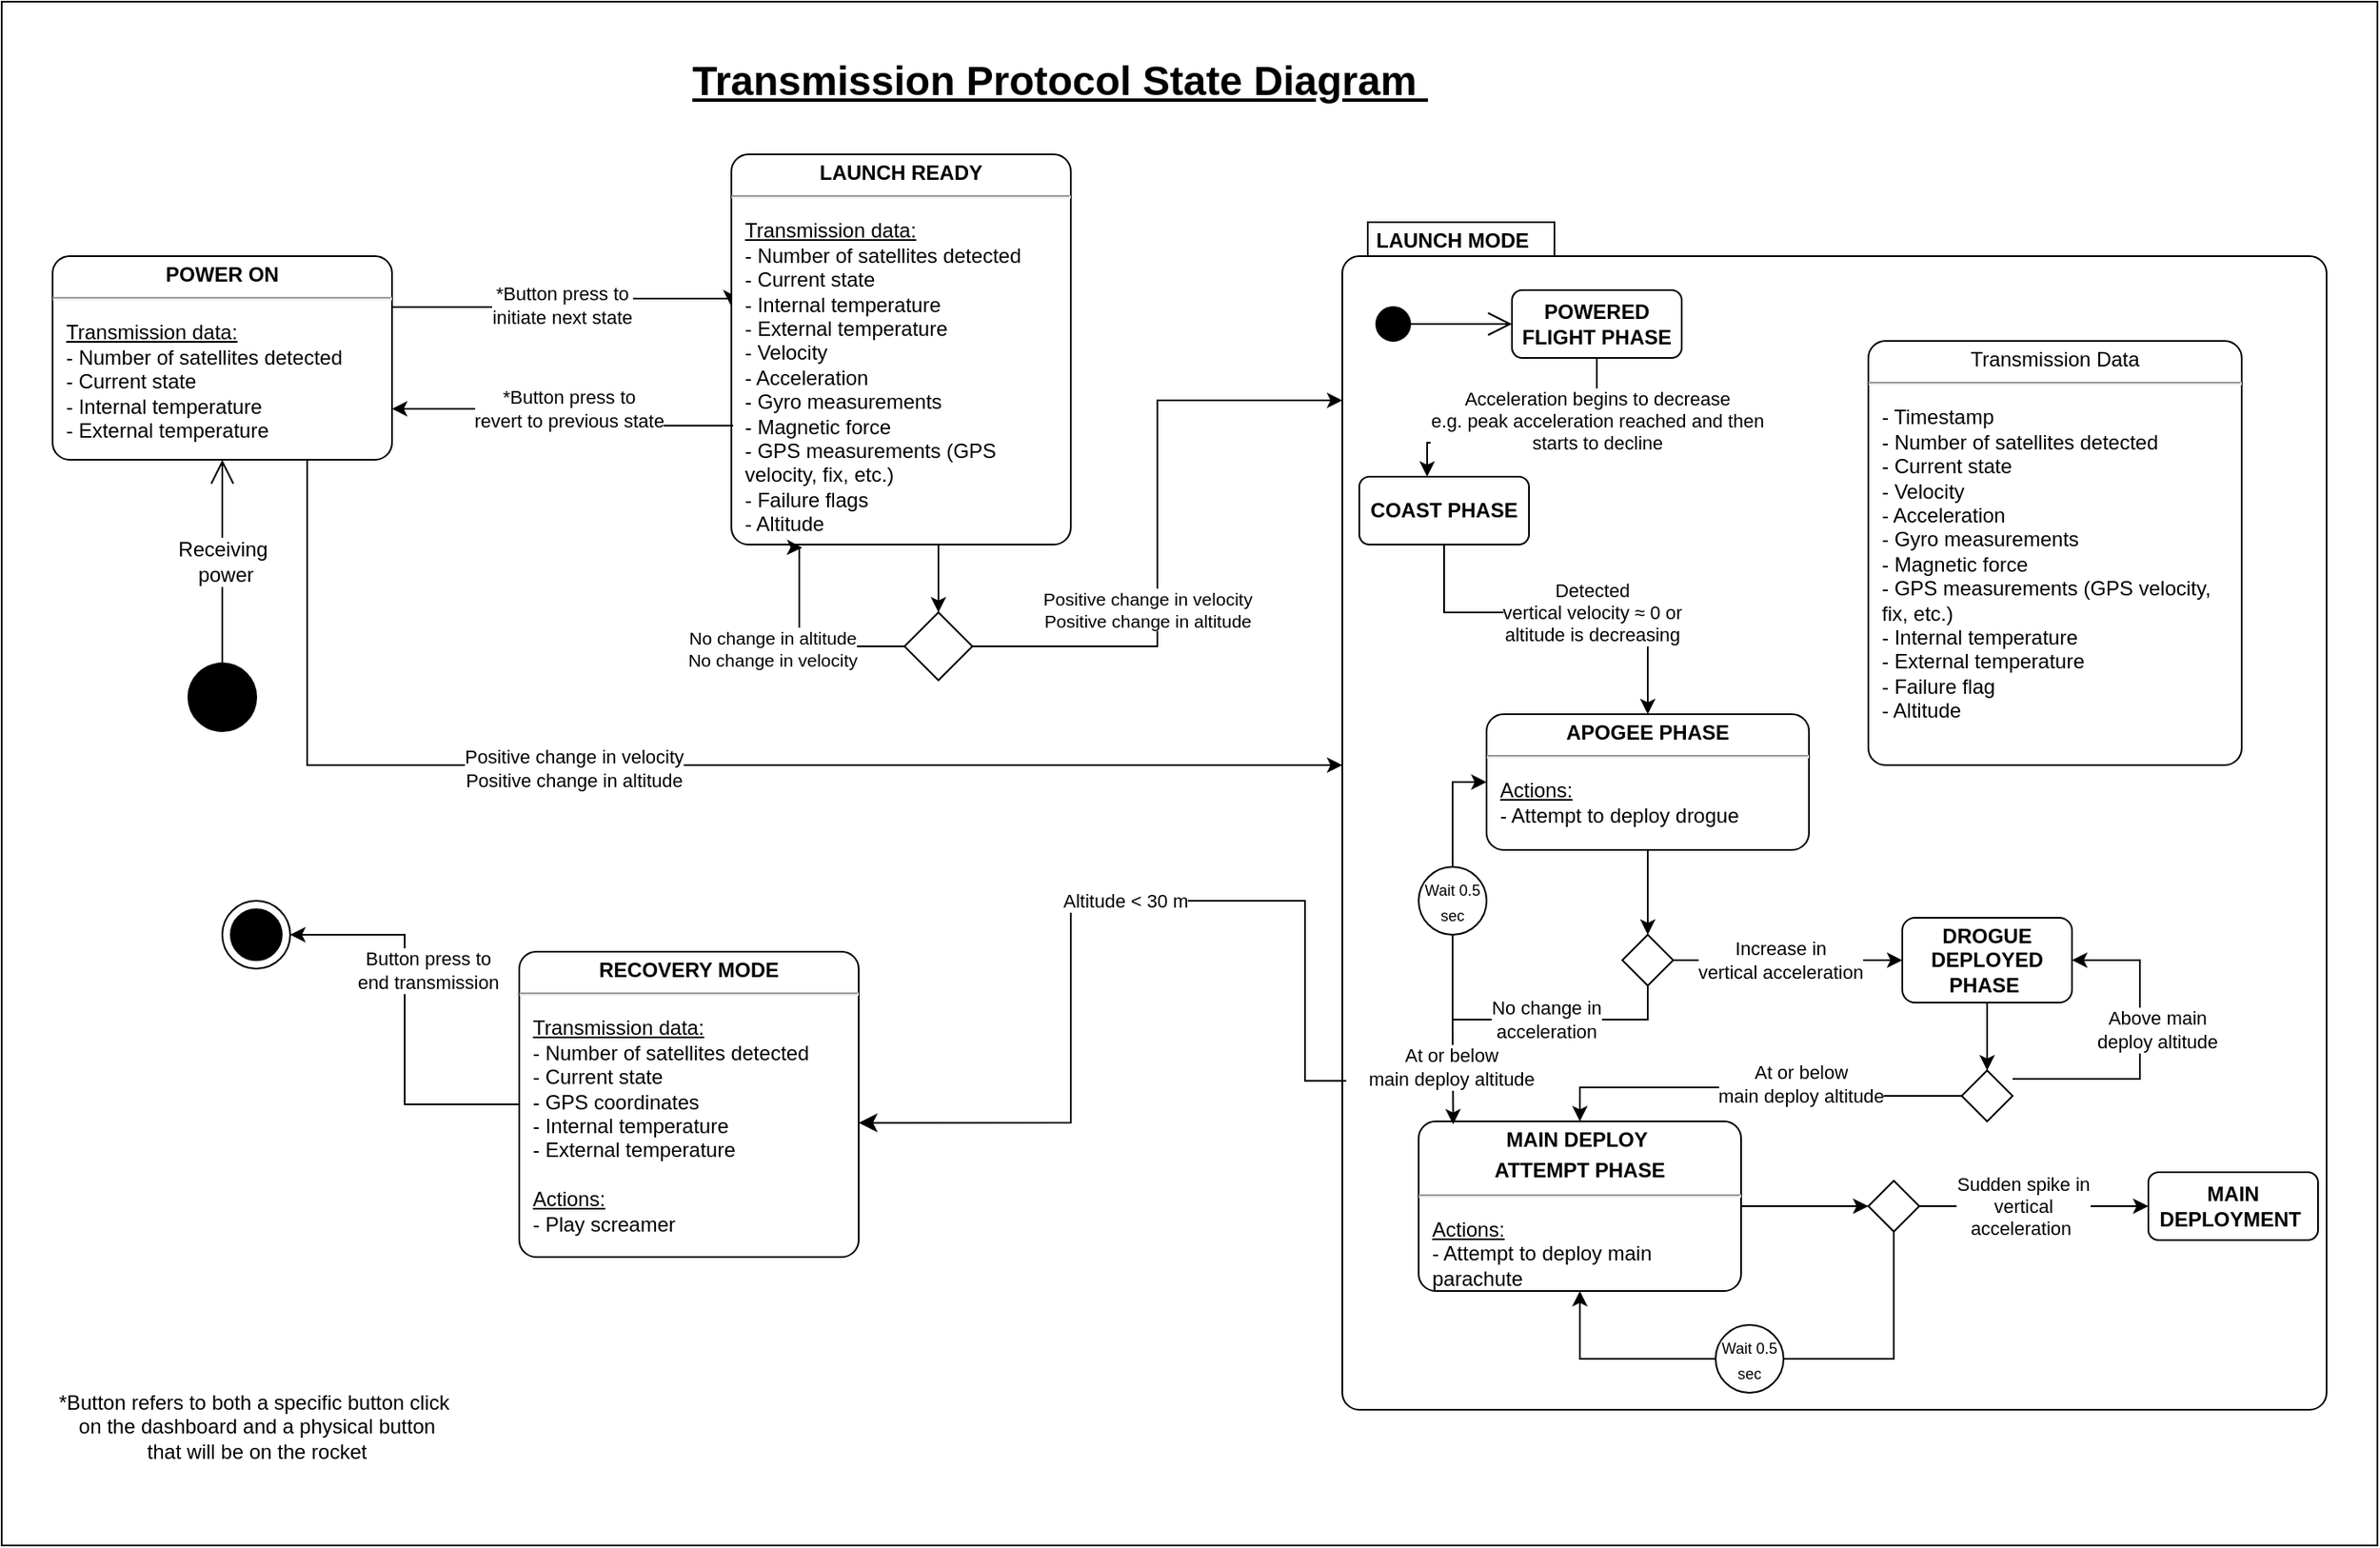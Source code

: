<mxfile version="23.1.4" type="device">
  <diagram name="CARM state diagram" id="pw5OKiEH366dZnfy1Ik5">
    <mxGraphModel dx="1779" dy="967" grid="1" gridSize="10" guides="1" tooltips="1" connect="1" arrows="1" fold="1" page="1" pageScale="1" pageWidth="850" pageHeight="1100" math="0" shadow="0">
      <root>
        <mxCell id="wuH4Zu86SxaXAd_5PtIq-0" />
        <mxCell id="wuH4Zu86SxaXAd_5PtIq-1" parent="wuH4Zu86SxaXAd_5PtIq-0" />
        <mxCell id="_4XyeSC3_gpGBz2ltpto-16" value="" style="rounded=0;whiteSpace=wrap;html=1;" parent="wuH4Zu86SxaXAd_5PtIq-1" vertex="1">
          <mxGeometry x="20" y="10" width="1400" height="910" as="geometry" />
        </mxCell>
        <mxCell id="wuH4Zu86SxaXAd_5PtIq-2" value="" style="shape=ellipse;html=1;fillColor=#000000;fontSize=18;fontColor=#000000;strokeColor=#000000;" parent="wuH4Zu86SxaXAd_5PtIq-1" vertex="1">
          <mxGeometry x="130" y="400" width="40" height="40" as="geometry" />
        </mxCell>
        <mxCell id="wuH4Zu86SxaXAd_5PtIq-3" value="" style="shape=mxgraph.sysml.actFinal;html=1;verticalLabelPosition=bottom;labelBackgroundColor=#ffffff;verticalAlign=top;fontColor=#000000;fillColor=#FFFFFF;strokeColor=#000000;" parent="wuH4Zu86SxaXAd_5PtIq-1" vertex="1">
          <mxGeometry x="150" y="540" width="40" height="40" as="geometry" />
        </mxCell>
        <mxCell id="_izyGURYxtRqP74nNibb-6" style="edgeStyle=orthogonalEdgeStyle;rounded=0;orthogonalLoop=1;jettySize=auto;html=1;entryX=-0.002;entryY=0.387;entryDx=0;entryDy=0;entryPerimeter=0;exitX=1;exitY=0.25;exitDx=0;exitDy=0;exitPerimeter=0;" parent="wuH4Zu86SxaXAd_5PtIq-1" source="iHzWZplmQ0m5VMdAqqLW-0" target="_izyGURYxtRqP74nNibb-8" edge="1">
          <mxGeometry relative="1" as="geometry">
            <mxPoint x="757.6" y="156.18" as="targetPoint" />
            <mxPoint x="-10" y="409.5" as="sourcePoint" />
            <Array as="points">
              <mxPoint x="350" y="190" />
              <mxPoint x="350" y="185" />
            </Array>
          </mxGeometry>
        </mxCell>
        <mxCell id="_izyGURYxtRqP74nNibb-7" value="*Button press to&lt;br&gt;initiate next state" style="edgeLabel;html=1;align=center;verticalAlign=middle;resizable=0;points=[];" parent="_izyGURYxtRqP74nNibb-6" vertex="1" connectable="0">
          <mxGeometry x="-0.03" relative="1" as="geometry">
            <mxPoint as="offset" />
          </mxGeometry>
        </mxCell>
        <mxCell id="wuH4Zu86SxaXAd_5PtIq-8" value="LAUNCH MODE" style="shape=mxgraph.sysml.compState;align=left;verticalAlign=top;spacingTop=-3;spacingLeft=18;strokeWidth=1;recursiveResize=0;fontColor=#000000;strokeColor=#000000;fillColor=#FFFFFF;fontStyle=1" parent="wuH4Zu86SxaXAd_5PtIq-1" vertex="1">
          <mxGeometry x="810" y="140" width="580" height="700" as="geometry" />
        </mxCell>
        <mxCell id="wuH4Zu86SxaXAd_5PtIq-9" value="" style="shape=ellipse;html=1;fillColor=#000000;verticalLabelPosition=bottom;labelBackgroundColor=#ffffff;verticalAlign=top;fontColor=#000000;strokeColor=#000000;" parent="wuH4Zu86SxaXAd_5PtIq-8" vertex="1">
          <mxGeometry x="20" y="50" width="20" height="20" as="geometry" />
        </mxCell>
        <mxCell id="wuH4Zu86SxaXAd_5PtIq-12" value="" style="strokeColor=#000000;fillColor=inherit;gradientColor=inherit;edgeStyle=none;html=1;endArrow=open;endSize=12;fontColor=#000000;entryX=0;entryY=0.5;entryDx=0;entryDy=0;" parent="wuH4Zu86SxaXAd_5PtIq-8" source="wuH4Zu86SxaXAd_5PtIq-9" target="_izyGURYxtRqP74nNibb-18" edge="1">
          <mxGeometry relative="1" as="geometry">
            <mxPoint x="90" y="50" as="targetPoint" />
          </mxGeometry>
        </mxCell>
        <mxCell id="_izyGURYxtRqP74nNibb-27" value="" style="edgeStyle=orthogonalEdgeStyle;rounded=0;orthogonalLoop=1;jettySize=auto;html=1;" parent="wuH4Zu86SxaXAd_5PtIq-8" source="_izyGURYxtRqP74nNibb-18" target="_izyGURYxtRqP74nNibb-26" edge="1">
          <mxGeometry relative="1" as="geometry">
            <Array as="points">
              <mxPoint x="150" y="130" />
              <mxPoint x="50" y="130" />
            </Array>
          </mxGeometry>
        </mxCell>
        <mxCell id="_4XyeSC3_gpGBz2ltpto-0" value="Acceleration begins to decrease&lt;br&gt;e.g. peak acceleration reached and then&lt;br&gt;starts to decline" style="edgeLabel;html=1;align=center;verticalAlign=middle;resizable=0;points=[];" parent="_izyGURYxtRqP74nNibb-27" vertex="1" connectable="0">
          <mxGeometry x="-0.569" y="-4" relative="1" as="geometry">
            <mxPoint x="4" as="offset" />
          </mxGeometry>
        </mxCell>
        <mxCell id="_izyGURYxtRqP74nNibb-18" value="&lt;b&gt;POWERED FLIGHT PHASE&lt;/b&gt;" style="shape=rect;rounded=1;html=1;whiteSpace=wrap;align=center;fontColor=#000000;fillColor=#ffffff;strokeColor=#000000;" parent="wuH4Zu86SxaXAd_5PtIq-8" vertex="1">
          <mxGeometry x="100" y="40" width="100" height="40" as="geometry" />
        </mxCell>
        <mxCell id="_4XyeSC3_gpGBz2ltpto-5" style="edgeStyle=orthogonalEdgeStyle;rounded=0;orthogonalLoop=1;jettySize=auto;html=1;exitX=0.5;exitY=1;exitDx=0;exitDy=0;entryX=0.5;entryY=0;entryDx=0;entryDy=0;entryPerimeter=0;" parent="wuH4Zu86SxaXAd_5PtIq-8" source="_izyGURYxtRqP74nNibb-26" target="AAaqNvuV4q9w7RvbwqvO-1" edge="1">
          <mxGeometry relative="1" as="geometry">
            <Array as="points">
              <mxPoint x="60" y="230" />
              <mxPoint x="180" y="230" />
              <mxPoint x="180" y="290" />
            </Array>
            <mxPoint x="180" y="270" as="targetPoint" />
          </mxGeometry>
        </mxCell>
        <mxCell id="_4XyeSC3_gpGBz2ltpto-6" value="Detected &lt;br&gt;vertical velocity ≈ 0 or &lt;br&gt;altitude is decreasing" style="edgeLabel;html=1;align=center;verticalAlign=middle;resizable=0;points=[];" parent="_4XyeSC3_gpGBz2ltpto-5" vertex="1" connectable="0">
          <mxGeometry x="0.159" relative="1" as="geometry">
            <mxPoint x="-1" as="offset" />
          </mxGeometry>
        </mxCell>
        <mxCell id="_izyGURYxtRqP74nNibb-26" value="&lt;b&gt;COAST PHASE&lt;/b&gt;" style="shape=rect;rounded=1;html=1;whiteSpace=wrap;align=center;fontColor=#000000;fillColor=#ffffff;strokeColor=#000000;" parent="wuH4Zu86SxaXAd_5PtIq-8" vertex="1">
          <mxGeometry x="10" y="150" width="100" height="40" as="geometry" />
        </mxCell>
        <mxCell id="AAaqNvuV4q9w7RvbwqvO-2" style="edgeStyle=orthogonalEdgeStyle;rounded=0;orthogonalLoop=1;jettySize=auto;html=1;" edge="1" parent="wuH4Zu86SxaXAd_5PtIq-8" source="AAaqNvuV4q9w7RvbwqvO-1" target="mhBiXTV7Cw7tywIRCoXB-2">
          <mxGeometry relative="1" as="geometry" />
        </mxCell>
        <mxCell id="AAaqNvuV4q9w7RvbwqvO-1" value="&lt;p style=&quot;margin: 0px ; margin-top: 4px ; text-align: center&quot;&gt;&lt;b&gt;APOGEE PHASE&lt;/b&gt;&lt;/p&gt;&lt;hr&gt;&lt;p&gt;&lt;/p&gt;&lt;p style=&quot;margin: 0px ; margin-left: 8px ; text-align: left&quot;&gt;&lt;u style=&quot;background-color: initial;&quot;&gt;Actions:&lt;/u&gt;&lt;br&gt;&lt;/p&gt;&lt;p style=&quot;border-color: var(--border-color); margin: 0px 0px 0px 8px; text-align: left;&quot;&gt;- Attempt to deploy drogue&lt;/p&gt;" style="shape=mxgraph.sysml.simpleState;html=1;overflow=fill;whiteSpace=wrap;align=center;fontColor=#000000;fillColor=#FFFFFF;strokeColor=#000000;" vertex="1" parent="wuH4Zu86SxaXAd_5PtIq-8">
          <mxGeometry x="85" y="290" width="190" height="80" as="geometry" />
        </mxCell>
        <mxCell id="AAaqNvuV4q9w7RvbwqvO-10" style="edgeStyle=orthogonalEdgeStyle;rounded=0;orthogonalLoop=1;jettySize=auto;html=1;entryX=0;entryY=0.5;entryDx=0;entryDy=0;" edge="1" parent="wuH4Zu86SxaXAd_5PtIq-8" source="mhBiXTV7Cw7tywIRCoXB-2" target="_izyGURYxtRqP74nNibb-30">
          <mxGeometry relative="1" as="geometry" />
        </mxCell>
        <mxCell id="AAaqNvuV4q9w7RvbwqvO-29" value="Increase in&lt;br&gt;vertical acceleration" style="edgeLabel;html=1;align=center;verticalAlign=middle;resizable=0;points=[];" vertex="1" connectable="0" parent="AAaqNvuV4q9w7RvbwqvO-10">
          <mxGeometry x="-0.285" relative="1" as="geometry">
            <mxPoint x="14" as="offset" />
          </mxGeometry>
        </mxCell>
        <mxCell id="mhBiXTV7Cw7tywIRCoXB-2" value="" style="shape=rhombus;html=1;labelPosition=right;align=left;verticalAlign=middle;fontColor=#000000;strokeColor=#000000;fillColor=#FFFFFF;" vertex="1" parent="wuH4Zu86SxaXAd_5PtIq-8">
          <mxGeometry x="165" y="420" width="30" height="30" as="geometry" />
        </mxCell>
        <mxCell id="AAaqNvuV4q9w7RvbwqvO-4" style="edgeStyle=orthogonalEdgeStyle;rounded=0;orthogonalLoop=1;jettySize=auto;html=1;entryX=0;entryY=0.5;entryDx=0;entryDy=0;entryPerimeter=0;" edge="1" parent="wuH4Zu86SxaXAd_5PtIq-8" source="mhBiXTV7Cw7tywIRCoXB-2" target="AAaqNvuV4q9w7RvbwqvO-1">
          <mxGeometry relative="1" as="geometry">
            <Array as="points">
              <mxPoint x="180" y="470" />
              <mxPoint x="65" y="470" />
              <mxPoint x="65" y="330" />
            </Array>
          </mxGeometry>
        </mxCell>
        <mxCell id="AAaqNvuV4q9w7RvbwqvO-8" value="No change in&lt;br&gt;acceleration" style="edgeLabel;html=1;align=center;verticalAlign=middle;resizable=0;points=[];" vertex="1" connectable="0" parent="AAaqNvuV4q9w7RvbwqvO-4">
          <mxGeometry x="-0.336" y="-2" relative="1" as="geometry">
            <mxPoint x="18" y="2" as="offset" />
          </mxGeometry>
        </mxCell>
        <mxCell id="AAaqNvuV4q9w7RvbwqvO-5" value="&lt;font style=&quot;font-size: 9px;&quot;&gt;Wait 0.5 sec&lt;/font&gt;" style="ellipse;whiteSpace=wrap;html=1;aspect=fixed;" vertex="1" parent="wuH4Zu86SxaXAd_5PtIq-8">
          <mxGeometry x="45" y="380" width="40" height="40" as="geometry" />
        </mxCell>
        <mxCell id="AAaqNvuV4q9w7RvbwqvO-12" style="edgeStyle=orthogonalEdgeStyle;rounded=0;orthogonalLoop=1;jettySize=auto;html=1;entryX=0.5;entryY=0;entryDx=0;entryDy=0;" edge="1" parent="wuH4Zu86SxaXAd_5PtIq-8" source="_izyGURYxtRqP74nNibb-30" target="AAaqNvuV4q9w7RvbwqvO-11">
          <mxGeometry relative="1" as="geometry" />
        </mxCell>
        <mxCell id="_izyGURYxtRqP74nNibb-30" value="&lt;b&gt;DROGUE DEPLOYED&lt;br&gt;PHASE&amp;nbsp;&lt;/b&gt;" style="shape=rect;rounded=1;html=1;whiteSpace=wrap;align=center;fontColor=#000000;fillColor=#ffffff;strokeColor=#000000;" parent="wuH4Zu86SxaXAd_5PtIq-8" vertex="1">
          <mxGeometry x="330" y="410" width="100" height="50" as="geometry" />
        </mxCell>
        <mxCell id="AAaqNvuV4q9w7RvbwqvO-13" style="edgeStyle=orthogonalEdgeStyle;rounded=0;orthogonalLoop=1;jettySize=auto;html=1;entryX=1;entryY=0.5;entryDx=0;entryDy=0;" edge="1" parent="wuH4Zu86SxaXAd_5PtIq-8" source="AAaqNvuV4q9w7RvbwqvO-11" target="_izyGURYxtRqP74nNibb-30">
          <mxGeometry relative="1" as="geometry">
            <Array as="points">
              <mxPoint x="470" y="505" />
              <mxPoint x="470" y="435" />
            </Array>
          </mxGeometry>
        </mxCell>
        <mxCell id="AAaqNvuV4q9w7RvbwqvO-14" value="Above main &lt;br&gt;deploy altitude" style="edgeLabel;html=1;align=center;verticalAlign=middle;resizable=0;points=[];" vertex="1" connectable="0" parent="AAaqNvuV4q9w7RvbwqvO-13">
          <mxGeometry x="0.218" relative="1" as="geometry">
            <mxPoint x="10" y="8" as="offset" />
          </mxGeometry>
        </mxCell>
        <mxCell id="AAaqNvuV4q9w7RvbwqvO-11" value="" style="shape=rhombus;html=1;labelPosition=right;align=left;verticalAlign=middle;fontColor=#000000;strokeColor=#000000;fillColor=#FFFFFF;" vertex="1" parent="wuH4Zu86SxaXAd_5PtIq-8">
          <mxGeometry x="365" y="500" width="30" height="30" as="geometry" />
        </mxCell>
        <mxCell id="AAaqNvuV4q9w7RvbwqvO-22" style="edgeStyle=orthogonalEdgeStyle;rounded=0;orthogonalLoop=1;jettySize=auto;html=1;" edge="1" parent="wuH4Zu86SxaXAd_5PtIq-8" source="AAaqNvuV4q9w7RvbwqvO-15" target="AAaqNvuV4q9w7RvbwqvO-21">
          <mxGeometry relative="1" as="geometry" />
        </mxCell>
        <mxCell id="AAaqNvuV4q9w7RvbwqvO-15" value="&lt;p style=&quot;margin: 0px ; margin-top: 4px ; text-align: center&quot;&gt;&lt;b&gt;MAIN DEPLOY&amp;nbsp;&lt;/b&gt;&lt;/p&gt;&lt;p style=&quot;margin: 0px ; margin-top: 4px ; text-align: center&quot;&gt;&lt;b&gt;ATTEMPT PHASE&lt;/b&gt;&lt;/p&gt;&lt;hr&gt;&lt;p&gt;&lt;/p&gt;&lt;p style=&quot;margin: 0px ; margin-left: 8px ; text-align: left&quot;&gt;&lt;u style=&quot;background-color: initial;&quot;&gt;Actions:&lt;/u&gt;&lt;br&gt;&lt;/p&gt;&lt;p style=&quot;border-color: var(--border-color); margin: 0px 0px 0px 8px; text-align: left;&quot;&gt;- Attempt to deploy main&amp;nbsp; &amp;nbsp; parachute&lt;/p&gt;" style="shape=mxgraph.sysml.simpleState;html=1;overflow=fill;whiteSpace=wrap;align=center;fontColor=#000000;fillColor=#FFFFFF;strokeColor=#000000;" vertex="1" parent="wuH4Zu86SxaXAd_5PtIq-8">
          <mxGeometry x="45" y="530" width="190" height="100" as="geometry" />
        </mxCell>
        <mxCell id="AAaqNvuV4q9w7RvbwqvO-16" style="edgeStyle=orthogonalEdgeStyle;rounded=0;orthogonalLoop=1;jettySize=auto;html=1;entryX=0.5;entryY=0;entryDx=0;entryDy=0;entryPerimeter=0;" edge="1" parent="wuH4Zu86SxaXAd_5PtIq-8" source="AAaqNvuV4q9w7RvbwqvO-11" target="AAaqNvuV4q9w7RvbwqvO-15">
          <mxGeometry relative="1" as="geometry" />
        </mxCell>
        <mxCell id="AAaqNvuV4q9w7RvbwqvO-17" value="At or below &lt;br&gt;main deploy altitude" style="edgeLabel;html=1;align=center;verticalAlign=middle;resizable=0;points=[];" vertex="1" connectable="0" parent="AAaqNvuV4q9w7RvbwqvO-16">
          <mxGeometry x="-0.197" y="-2" relative="1" as="geometry">
            <mxPoint as="offset" />
          </mxGeometry>
        </mxCell>
        <mxCell id="AAaqNvuV4q9w7RvbwqvO-18" style="edgeStyle=orthogonalEdgeStyle;rounded=0;orthogonalLoop=1;jettySize=auto;html=1;exitX=0.5;exitY=1;exitDx=0;exitDy=0;entryX=0.107;entryY=0.018;entryDx=0;entryDy=0;entryPerimeter=0;" edge="1" parent="wuH4Zu86SxaXAd_5PtIq-8" source="AAaqNvuV4q9w7RvbwqvO-5" target="AAaqNvuV4q9w7RvbwqvO-15">
          <mxGeometry relative="1" as="geometry" />
        </mxCell>
        <mxCell id="AAaqNvuV4q9w7RvbwqvO-19" value="At or below &lt;br&gt;main deploy altitude" style="edgeLabel;html=1;align=center;verticalAlign=middle;resizable=0;points=[];" vertex="1" connectable="0" parent="AAaqNvuV4q9w7RvbwqvO-18">
          <mxGeometry x="0.375" y="-2" relative="1" as="geometry">
            <mxPoint y="1" as="offset" />
          </mxGeometry>
        </mxCell>
        <mxCell id="AAaqNvuV4q9w7RvbwqvO-23" style="edgeStyle=orthogonalEdgeStyle;rounded=0;orthogonalLoop=1;jettySize=auto;html=1;entryX=0;entryY=0.5;entryDx=0;entryDy=0;" edge="1" parent="wuH4Zu86SxaXAd_5PtIq-8" source="AAaqNvuV4q9w7RvbwqvO-21" target="_izyGURYxtRqP74nNibb-32">
          <mxGeometry relative="1" as="geometry" />
        </mxCell>
        <mxCell id="AAaqNvuV4q9w7RvbwqvO-27" value="Sudden spike in&lt;br&gt;vertical&lt;br&gt;acceleration&amp;nbsp;" style="edgeLabel;html=1;align=center;verticalAlign=middle;resizable=0;points=[];" vertex="1" connectable="0" parent="AAaqNvuV4q9w7RvbwqvO-23">
          <mxGeometry x="-0.428" y="-2" relative="1" as="geometry">
            <mxPoint x="22" y="-2" as="offset" />
          </mxGeometry>
        </mxCell>
        <mxCell id="AAaqNvuV4q9w7RvbwqvO-21" value="" style="shape=rhombus;html=1;labelPosition=right;align=left;verticalAlign=middle;fontColor=#000000;strokeColor=#000000;fillColor=#FFFFFF;" vertex="1" parent="wuH4Zu86SxaXAd_5PtIq-8">
          <mxGeometry x="310" y="565" width="30" height="30" as="geometry" />
        </mxCell>
        <mxCell id="_izyGURYxtRqP74nNibb-32" value="&lt;b&gt;MAIN DEPLOYMENT&amp;nbsp;&lt;/b&gt;" style="shape=rect;rounded=1;html=1;whiteSpace=wrap;align=center;fontColor=#000000;fillColor=#ffffff;strokeColor=#000000;" parent="wuH4Zu86SxaXAd_5PtIq-8" vertex="1">
          <mxGeometry x="475" y="560" width="100" height="40" as="geometry" />
        </mxCell>
        <mxCell id="AAaqNvuV4q9w7RvbwqvO-24" style="edgeStyle=orthogonalEdgeStyle;rounded=0;orthogonalLoop=1;jettySize=auto;html=1;entryX=0.5;entryY=1;entryDx=0;entryDy=0;entryPerimeter=0;" edge="1" parent="wuH4Zu86SxaXAd_5PtIq-8" source="AAaqNvuV4q9w7RvbwqvO-21" target="AAaqNvuV4q9w7RvbwqvO-15">
          <mxGeometry relative="1" as="geometry">
            <Array as="points">
              <mxPoint x="325" y="670" />
              <mxPoint x="140" y="670" />
            </Array>
          </mxGeometry>
        </mxCell>
        <mxCell id="AAaqNvuV4q9w7RvbwqvO-25" value="&lt;font style=&quot;font-size: 9px;&quot;&gt;Wait 0.5 sec&lt;/font&gt;" style="ellipse;whiteSpace=wrap;html=1;aspect=fixed;" vertex="1" parent="wuH4Zu86SxaXAd_5PtIq-8">
          <mxGeometry x="220" y="650" width="40" height="40" as="geometry" />
        </mxCell>
        <mxCell id="_izyGURYxtRqP74nNibb-16" value="&lt;p style=&quot;margin: 0px ; margin-top: 4px ; text-align: center&quot;&gt;Transmission Data&lt;/p&gt;&lt;hr&gt;&lt;p&gt;&lt;/p&gt;&lt;p style=&quot;margin: 0px ; margin-left: 8px ; text-align: left&quot;&gt;&lt;span style=&quot;background-color: initial;&quot;&gt;- Timestamp&lt;/span&gt;&lt;/p&gt;&lt;p style=&quot;margin: 0px ; margin-left: 8px ; text-align: left&quot;&gt;&lt;span style=&quot;background-color: initial;&quot;&gt;-&amp;nbsp;&lt;/span&gt;&lt;span style=&quot;background-color: initial;&quot;&gt;Number of satellites detected&amp;nbsp;&lt;/span&gt;&lt;/p&gt;&lt;p style=&quot;border-color: var(--border-color); margin: 0px 0px 0px 8px; text-align: left;&quot;&gt;- Current state&lt;/p&gt;&lt;p style=&quot;border-color: var(--border-color); margin: 0px 0px 0px 8px; text-align: left;&quot;&gt;- Velocity&lt;/p&gt;&lt;p style=&quot;border-color: var(--border-color); margin: 0px 0px 0px 8px; text-align: left;&quot;&gt;- Acceleration&lt;/p&gt;&lt;p style=&quot;border-color: var(--border-color); margin: 0px 0px 0px 8px; text-align: left;&quot;&gt;- Gyro measurements&lt;/p&gt;&lt;p style=&quot;border-color: var(--border-color); margin: 0px 0px 0px 8px; text-align: left;&quot;&gt;- Magnetic force&lt;/p&gt;&lt;p style=&quot;border-color: var(--border-color); margin: 0px 0px 0px 8px; text-align: left;&quot;&gt;- GPS measurements (GPS velocity, fix, etc.)&lt;/p&gt;&lt;p style=&quot;margin: 0px ; margin-left: 8px ; text-align: left&quot;&gt;- Internal temperature&lt;/p&gt;&lt;p style=&quot;margin: 0px ; margin-left: 8px ; text-align: left&quot;&gt;- External temperature&lt;/p&gt;&lt;p style=&quot;margin: 0px ; margin-left: 8px ; text-align: left&quot;&gt;- Failure flag&lt;/p&gt;&lt;p style=&quot;margin: 0px ; margin-left: 8px ; text-align: left&quot;&gt;- Altitude&lt;/p&gt;" style="shape=mxgraph.sysml.simpleState;html=1;overflow=fill;whiteSpace=wrap;align=center;fontColor=#000000;fillColor=#FFFFFF;strokeColor=#000000;" parent="wuH4Zu86SxaXAd_5PtIq-8" vertex="1">
          <mxGeometry x="310" y="70" width="220" height="250" as="geometry" />
        </mxCell>
        <mxCell id="wuH4Zu86SxaXAd_5PtIq-23" value="&lt;font style=&quot;font-size: 24px;&quot;&gt;Transmission Protocol State Diagram&amp;nbsp;&lt;/font&gt;" style="text;html=1;resizable=0;points=[];autosize=1;align=left;verticalAlign=top;spacingTop=-4;fontColor=#000000;fontSize=24;fontStyle=5" parent="wuH4Zu86SxaXAd_5PtIq-1" vertex="1">
          <mxGeometry x="425" y="40" width="460" height="40" as="geometry" />
        </mxCell>
        <mxCell id="_izyGURYxtRqP74nNibb-0" style="edgeStyle=orthogonalEdgeStyle;rounded=0;orthogonalLoop=1;jettySize=auto;html=1;exitX=0.5;exitY=1;exitDx=0;exitDy=0;exitPerimeter=0;" parent="wuH4Zu86SxaXAd_5PtIq-1" source="wuH4Zu86SxaXAd_5PtIq-3" target="wuH4Zu86SxaXAd_5PtIq-3" edge="1">
          <mxGeometry relative="1" as="geometry" />
        </mxCell>
        <mxCell id="_izyGURYxtRqP74nNibb-3" value="" style="edgeStyle=elbowEdgeStyle;html=1;elbow=horizontal;align=right;verticalAlign=bottom;rounded=0;labelBackgroundColor=none;endArrow=open;endSize=12;fontColor=#000000;strokeColor=#000000;entryX=0.5;entryY=1;entryDx=0;entryDy=0;entryPerimeter=0;exitX=0.5;exitY=0;exitDx=0;exitDy=0;" parent="wuH4Zu86SxaXAd_5PtIq-1" source="wuH4Zu86SxaXAd_5PtIq-2" target="iHzWZplmQ0m5VMdAqqLW-0" edge="1">
          <mxGeometry relative="1" as="geometry">
            <mxPoint x="210" y="420" as="sourcePoint" />
            <mxPoint x="200.0" y="160" as="targetPoint" />
            <Array as="points" />
          </mxGeometry>
        </mxCell>
        <mxCell id="_izyGURYxtRqP74nNibb-4" value="Receiving&lt;br&gt;&amp;nbsp;power" style="text;html=1;resizable=0;points=[];align=center;verticalAlign=middle;labelBackgroundColor=#ffffff;fontColor=#000000;" parent="_izyGURYxtRqP74nNibb-3" vertex="1" connectable="0">
          <mxGeometry y="-9" relative="1" as="geometry">
            <mxPoint x="-9" as="offset" />
          </mxGeometry>
        </mxCell>
        <mxCell id="_izyGURYxtRqP74nNibb-10" style="edgeStyle=orthogonalEdgeStyle;rounded=0;orthogonalLoop=1;jettySize=auto;html=1;exitX=0.75;exitY=1;exitDx=0;exitDy=0;exitPerimeter=0;entryX=0.5;entryY=0;entryDx=0;entryDy=0;" parent="wuH4Zu86SxaXAd_5PtIq-1" source="_izyGURYxtRqP74nNibb-8" target="_izyGURYxtRqP74nNibb-9" edge="1">
          <mxGeometry relative="1" as="geometry">
            <mxPoint x="570" y="360" as="targetPoint" />
            <Array as="points">
              <mxPoint x="572" y="250" />
            </Array>
          </mxGeometry>
        </mxCell>
        <mxCell id="_izyGURYxtRqP74nNibb-8" value="&lt;p style=&quot;margin: 0px ; margin-top: 4px ; text-align: center&quot;&gt;&lt;b&gt;LAUNCH READY&lt;/b&gt;&lt;/p&gt;&lt;hr&gt;&lt;p&gt;&lt;/p&gt;&lt;p style=&quot;margin: 0px ; margin-left: 8px ; text-align: left&quot;&gt;&lt;u&gt;Transmission data:&lt;/u&gt;&lt;/p&gt;&lt;p style=&quot;border-color: var(--border-color); margin: 0px 0px 0px 8px; text-align: left;&quot;&gt;- Number of satellites detected&amp;nbsp;&lt;/p&gt;&lt;p style=&quot;border-color: var(--border-color); margin: 0px 0px 0px 8px; text-align: left;&quot;&gt;- Current state&lt;/p&gt;&lt;p style=&quot;margin: 0px ; margin-left: 8px ; text-align: left&quot;&gt;- Internal temperature&lt;/p&gt;&lt;p style=&quot;margin: 0px ; margin-left: 8px ; text-align: left&quot;&gt;- External temperature&lt;/p&gt;&lt;p style=&quot;margin: 0px ; margin-left: 8px ; text-align: left&quot;&gt;- Velocity&lt;/p&gt;&lt;p style=&quot;border-color: var(--border-color); margin: 0px 0px 0px 8px; text-align: left;&quot;&gt;- Acceleration&lt;/p&gt;&lt;p style=&quot;border-color: var(--border-color); margin: 0px 0px 0px 8px; text-align: left;&quot;&gt;- Gyro measurements&lt;/p&gt;&lt;p style=&quot;border-color: var(--border-color); margin: 0px 0px 0px 8px; text-align: left;&quot;&gt;- Magnetic force&lt;/p&gt;&lt;p style=&quot;border-color: var(--border-color); margin: 0px 0px 0px 8px; text-align: left;&quot;&gt;- GPS measurements (GPS velocity, fix, etc.)&lt;/p&gt;&lt;p style=&quot;border-color: var(--border-color); margin: 0px 0px 0px 8px; text-align: left;&quot;&gt;- Failure flags&lt;/p&gt;&lt;p style=&quot;border-color: var(--border-color); margin: 0px 0px 0px 8px; text-align: left;&quot;&gt;- Altitude&lt;/p&gt;" style="shape=mxgraph.sysml.simpleState;html=1;overflow=fill;whiteSpace=wrap;align=center;fontColor=#000000;fillColor=#FFFFFF;strokeColor=#000000;" parent="wuH4Zu86SxaXAd_5PtIq-1" vertex="1">
          <mxGeometry x="450" y="100" width="200" height="230" as="geometry" />
        </mxCell>
        <mxCell id="_izyGURYxtRqP74nNibb-12" style="edgeStyle=orthogonalEdgeStyle;rounded=0;orthogonalLoop=1;jettySize=auto;html=1;entryX=0;entryY=0;entryDx=0;entryDy=105;entryPerimeter=0;exitX=1;exitY=0.5;exitDx=0;exitDy=0;fontSize=10;" parent="wuH4Zu86SxaXAd_5PtIq-1" source="_izyGURYxtRqP74nNibb-9" target="wuH4Zu86SxaXAd_5PtIq-8" edge="1">
          <mxGeometry relative="1" as="geometry">
            <mxPoint x="850" y="180" as="targetPoint" />
            <mxPoint x="750" y="190" as="sourcePoint" />
          </mxGeometry>
        </mxCell>
        <mxCell id="_izyGURYxtRqP74nNibb-14" value="Positive change in velocity&lt;br style=&quot;font-size: 10.5px;&quot;&gt;Positive change in altitude" style="edgeLabel;html=1;align=center;verticalAlign=middle;resizable=0;points=[];fontSize=10.5;" parent="_izyGURYxtRqP74nNibb-12" vertex="1" connectable="0">
          <mxGeometry x="-0.102" y="1" relative="1" as="geometry">
            <mxPoint x="-5" y="32" as="offset" />
          </mxGeometry>
        </mxCell>
        <mxCell id="_izyGURYxtRqP74nNibb-9" value="" style="shape=rhombus;html=1;labelPosition=right;align=left;verticalAlign=middle;fontColor=#000000;strokeColor=#000000;fillColor=#FFFFFF;" parent="wuH4Zu86SxaXAd_5PtIq-1" vertex="1">
          <mxGeometry x="552" y="370" width="40" height="40" as="geometry" />
        </mxCell>
        <mxCell id="_izyGURYxtRqP74nNibb-11" style="edgeStyle=orthogonalEdgeStyle;rounded=0;orthogonalLoop=1;jettySize=auto;html=1;exitX=0;exitY=0.5;exitDx=0;exitDy=0;entryX=0.209;entryY=1.008;entryDx=0;entryDy=0;entryPerimeter=0;" parent="wuH4Zu86SxaXAd_5PtIq-1" source="_izyGURYxtRqP74nNibb-9" target="_izyGURYxtRqP74nNibb-8" edge="1">
          <mxGeometry relative="1" as="geometry">
            <mxPoint x="530" y="390" as="sourcePoint" />
            <mxPoint x="490" y="340" as="targetPoint" />
            <Array as="points">
              <mxPoint x="490" y="390" />
            </Array>
          </mxGeometry>
        </mxCell>
        <mxCell id="_izyGURYxtRqP74nNibb-13" value="No change in altitude&lt;br style=&quot;font-size: 10.5px;&quot;&gt;No change in velocity" style="edgeLabel;html=1;align=center;verticalAlign=middle;resizable=0;points=[];fontSize=10.5;" parent="_izyGURYxtRqP74nNibb-11" vertex="1" connectable="0">
          <mxGeometry x="0.114" y="2" relative="1" as="geometry">
            <mxPoint x="-14" y="7" as="offset" />
          </mxGeometry>
        </mxCell>
        <mxCell id="_izyGURYxtRqP74nNibb-50" value="" style="edgeStyle=segmentEdgeStyle;endArrow=classic;html=1;curved=0;rounded=0;endSize=8;startSize=8;sourcePerimeterSpacing=0;targetPerimeterSpacing=0;entryX=1;entryY=0.5;entryDx=0;entryDy=0;entryPerimeter=0;exitX=0.004;exitY=0.723;exitDx=0;exitDy=0;exitPerimeter=0;" parent="wuH4Zu86SxaXAd_5PtIq-1" source="wuH4Zu86SxaXAd_5PtIq-8" edge="1">
          <mxGeometry width="100" relative="1" as="geometry">
            <mxPoint x="740" y="540" as="sourcePoint" />
            <mxPoint x="525" y="670.82" as="targetPoint" />
            <Array as="points">
              <mxPoint x="788" y="540" />
              <mxPoint x="650" y="540" />
              <mxPoint x="650" y="671" />
            </Array>
          </mxGeometry>
        </mxCell>
        <mxCell id="_4XyeSC3_gpGBz2ltpto-12" value="Altitude &amp;lt; 30 m" style="edgeLabel;html=1;align=center;verticalAlign=middle;resizable=0;points=[];" parent="_izyGURYxtRqP74nNibb-50" vertex="1" connectable="0">
          <mxGeometry x="-0.095" relative="1" as="geometry">
            <mxPoint as="offset" />
          </mxGeometry>
        </mxCell>
        <mxCell id="_izyGURYxtRqP74nNibb-52" value="" style="edgeStyle=orthogonalEdgeStyle;rounded=0;orthogonalLoop=1;jettySize=auto;html=1;" parent="wuH4Zu86SxaXAd_5PtIq-1" source="_izyGURYxtRqP74nNibb-51" target="wuH4Zu86SxaXAd_5PtIq-3" edge="1">
          <mxGeometry relative="1" as="geometry" />
        </mxCell>
        <mxCell id="pV1_nWLc1XVgZGlxJOyn-1" value="Button press to &lt;br&gt;end transmission" style="edgeLabel;html=1;align=center;verticalAlign=middle;resizable=0;points=[];" parent="_izyGURYxtRqP74nNibb-52" vertex="1" connectable="0">
          <mxGeometry x="0.252" y="3" relative="1" as="geometry">
            <mxPoint x="16" as="offset" />
          </mxGeometry>
        </mxCell>
        <mxCell id="_izyGURYxtRqP74nNibb-51" value="&lt;p style=&quot;margin: 0px ; margin-top: 4px ; text-align: center&quot;&gt;&lt;b&gt;RECOVERY MODE&lt;/b&gt;&lt;/p&gt;&lt;hr&gt;&lt;p&gt;&lt;/p&gt;&lt;p style=&quot;margin: 0px ; margin-left: 8px ; text-align: left&quot;&gt;&lt;u&gt;Transmission data:&lt;/u&gt;&lt;/p&gt;&lt;p style=&quot;border-color: var(--border-color); margin: 0px 0px 0px 8px; text-align: left;&quot;&gt;- Number of satellites detected&amp;nbsp;&lt;br style=&quot;border-color: var(--border-color);&quot;&gt;&lt;/p&gt;&lt;p style=&quot;border-color: var(--border-color); margin: 0px 0px 0px 8px; text-align: left;&quot;&gt;- Current state&lt;/p&gt;&lt;p style=&quot;border-color: var(--border-color); margin: 0px 0px 0px 8px; text-align: left;&quot;&gt;- GPS coordinates&lt;/p&gt;&lt;p style=&quot;border-color: var(--border-color); margin: 0px 0px 0px 8px; text-align: left;&quot;&gt;- Internal temperature&lt;/p&gt;&lt;p style=&quot;border-color: var(--border-color); margin: 0px 0px 0px 8px; text-align: left;&quot;&gt;- External temperature&lt;/p&gt;&lt;p style=&quot;border-color: var(--border-color); margin: 0px 0px 0px 8px; text-align: left;&quot;&gt;&lt;br&gt;&lt;/p&gt;&lt;p style=&quot;border-color: var(--border-color); margin: 0px 0px 0px 8px; text-align: left;&quot;&gt;&lt;u&gt;Actions:&lt;/u&gt;&lt;/p&gt;&lt;p style=&quot;border-color: var(--border-color); margin: 0px 0px 0px 8px; text-align: left;&quot;&gt;- Play screamer&lt;/p&gt;" style="shape=mxgraph.sysml.simpleState;html=1;overflow=fill;whiteSpace=wrap;align=center;fontColor=#000000;fillColor=#FFFFFF;strokeColor=#000000;" parent="wuH4Zu86SxaXAd_5PtIq-1" vertex="1">
          <mxGeometry x="325" y="570" width="200" height="180" as="geometry" />
        </mxCell>
        <mxCell id="iHzWZplmQ0m5VMdAqqLW-0" value="&lt;p style=&quot;margin: 0px ; margin-top: 4px ; text-align: center&quot;&gt;&lt;b&gt;POWER ON&lt;/b&gt;&lt;/p&gt;&lt;hr&gt;&lt;p&gt;&lt;/p&gt;&lt;p style=&quot;margin: 0px ; margin-left: 8px ; text-align: left&quot;&gt;&lt;u&gt;Transmission data:&lt;/u&gt;&lt;/p&gt;&lt;p style=&quot;border-color: var(--border-color); margin: 0px 0px 0px 8px; text-align: left;&quot;&gt;- Number of satellites detected&amp;nbsp;&lt;/p&gt;&lt;p style=&quot;border-color: var(--border-color); margin: 0px 0px 0px 8px; text-align: left;&quot;&gt;- Current state&lt;/p&gt;&lt;p style=&quot;margin: 0px ; margin-left: 8px ; text-align: left&quot;&gt;- Internal temperature&lt;/p&gt;&lt;p style=&quot;margin: 0px ; margin-left: 8px ; text-align: left&quot;&gt;- External temperature&lt;/p&gt;" style="shape=mxgraph.sysml.simpleState;html=1;overflow=fill;whiteSpace=wrap;align=center;fontColor=#000000;fillColor=#FFFFFF;strokeColor=#000000;" parent="wuH4Zu86SxaXAd_5PtIq-1" vertex="1">
          <mxGeometry x="50" y="160" width="200" height="120" as="geometry" />
        </mxCell>
        <mxCell id="pV1_nWLc1XVgZGlxJOyn-8" style="edgeStyle=orthogonalEdgeStyle;rounded=0;orthogonalLoop=1;jettySize=auto;html=1;exitX=0.005;exitY=0.695;exitDx=0;exitDy=0;exitPerimeter=0;entryX=1;entryY=0.75;entryDx=0;entryDy=0;entryPerimeter=0;" parent="wuH4Zu86SxaXAd_5PtIq-1" source="_izyGURYxtRqP74nNibb-8" target="iHzWZplmQ0m5VMdAqqLW-0" edge="1">
          <mxGeometry relative="1" as="geometry" />
        </mxCell>
        <mxCell id="pV1_nWLc1XVgZGlxJOyn-9" value="*Button press to&lt;br style=&quot;border-color: var(--border-color);&quot;&gt;revert to previous state" style="edgeLabel;html=1;align=center;verticalAlign=middle;resizable=0;points=[];" parent="pV1_nWLc1XVgZGlxJOyn-8" vertex="1" connectable="0">
          <mxGeometry x="0.258" relative="1" as="geometry">
            <mxPoint x="25" as="offset" />
          </mxGeometry>
        </mxCell>
        <mxCell id="DqNY-4gJKUNCP6mAGERK-0" style="edgeStyle=orthogonalEdgeStyle;rounded=0;orthogonalLoop=1;jettySize=auto;html=1;exitX=0.75;exitY=1;exitDx=0;exitDy=0;exitPerimeter=0;entryX=0;entryY=0;entryDx=0;entryDy=320;entryPerimeter=0;" parent="wuH4Zu86SxaXAd_5PtIq-1" source="iHzWZplmQ0m5VMdAqqLW-0" target="wuH4Zu86SxaXAd_5PtIq-8" edge="1">
          <mxGeometry relative="1" as="geometry" />
        </mxCell>
        <mxCell id="DqNY-4gJKUNCP6mAGERK-1" value="Positive change in velocity&lt;br style=&quot;border-color: var(--border-color); font-size: 10.5px;&quot;&gt;Positive change in altitude" style="edgeLabel;html=1;align=center;verticalAlign=middle;resizable=0;points=[];" parent="DqNY-4gJKUNCP6mAGERK-0" vertex="1" connectable="0">
          <mxGeometry x="0.341" y="-2" relative="1" as="geometry">
            <mxPoint x="-193" as="offset" />
          </mxGeometry>
        </mxCell>
        <mxCell id="mhBiXTV7Cw7tywIRCoXB-1" value="*Button refers to both a specific button click&amp;nbsp;&lt;br&gt;on the dashboard and a physical button&lt;br&gt;that will be on the rocket" style="text;html=1;align=center;verticalAlign=middle;resizable=0;points=[];autosize=1;strokeColor=none;fillColor=none;" vertex="1" parent="wuH4Zu86SxaXAd_5PtIq-1">
          <mxGeometry x="40" y="820" width="260" height="60" as="geometry" />
        </mxCell>
      </root>
    </mxGraphModel>
  </diagram>
</mxfile>

